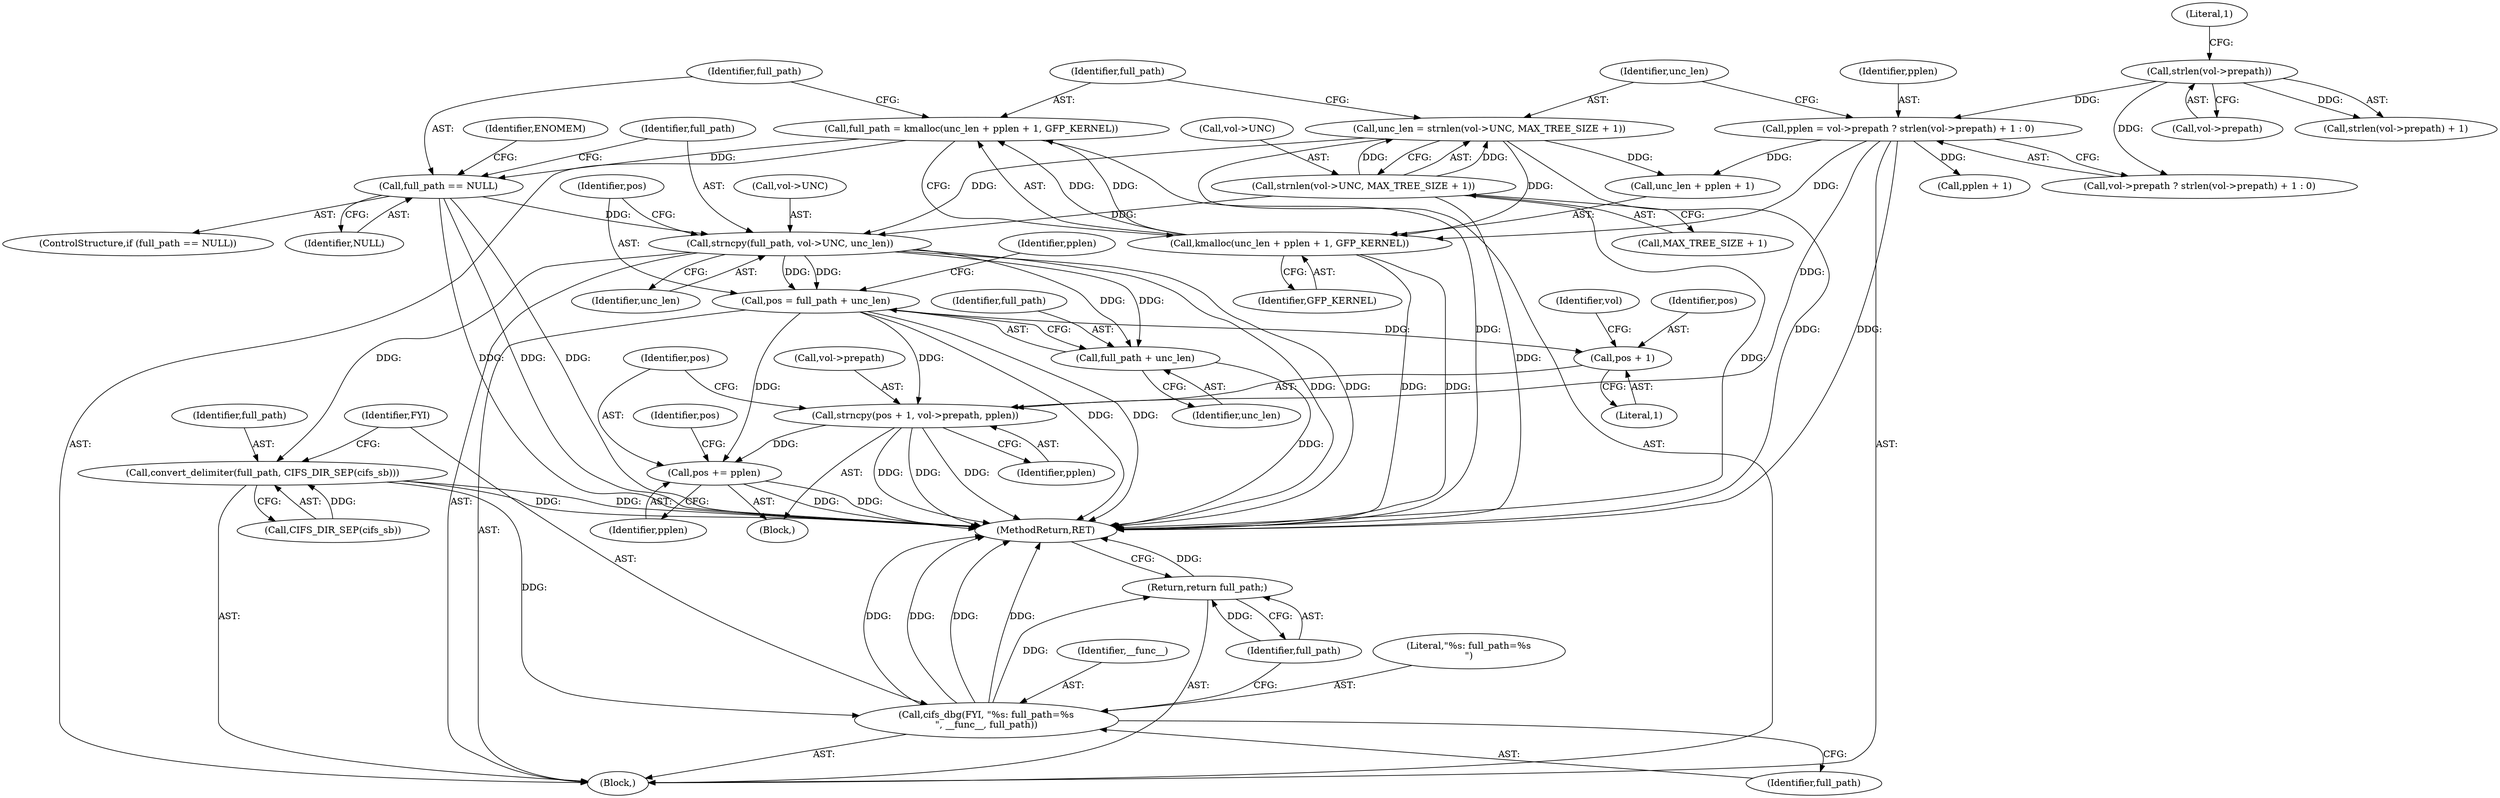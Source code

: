 digraph "0_linux_1fc29bacedeabb278080e31bb9c1ecb49f143c3b@API" {
"1000148" [label="(Call,strncpy(full_path, vol->UNC, unc_len))"];
"1000141" [label="(Call,full_path == NULL)"];
"1000131" [label="(Call,full_path = kmalloc(unc_len + pplen + 1, GFP_KERNEL))"];
"1000133" [label="(Call,kmalloc(unc_len + pplen + 1, GFP_KERNEL))"];
"1000122" [label="(Call,unc_len = strnlen(vol->UNC, MAX_TREE_SIZE + 1))"];
"1000124" [label="(Call,strnlen(vol->UNC, MAX_TREE_SIZE + 1))"];
"1000108" [label="(Call,pplen = vol->prepath ? strlen(vol->prepath) + 1 : 0)"];
"1000115" [label="(Call,strlen(vol->prepath))"];
"1000154" [label="(Call,pos = full_path + unc_len)"];
"1000167" [label="(Call,strncpy(pos + 1, vol->prepath, pplen))"];
"1000175" [label="(Call,pos += pplen)"];
"1000168" [label="(Call,pos + 1)"];
"1000156" [label="(Call,full_path + unc_len)"];
"1000182" [label="(Call,convert_delimiter(full_path, CIFS_DIR_SEP(cifs_sb)))"];
"1000186" [label="(Call,cifs_dbg(FYI, \"%s: full_path=%s\n\", __func__, full_path))"];
"1000191" [label="(Return,return full_path;)"];
"1000154" [label="(Call,pos = full_path + unc_len)"];
"1000128" [label="(Call,MAX_TREE_SIZE + 1)"];
"1000168" [label="(Call,pos + 1)"];
"1000142" [label="(Identifier,full_path)"];
"1000189" [label="(Identifier,__func__)"];
"1000148" [label="(Call,strncpy(full_path, vol->UNC, unc_len))"];
"1000190" [label="(Identifier,full_path)"];
"1000193" [label="(MethodReturn,RET)"];
"1000110" [label="(Call,vol->prepath ? strlen(vol->prepath) + 1 : 0)"];
"1000175" [label="(Call,pos += pplen)"];
"1000182" [label="(Call,convert_delimiter(full_path, CIFS_DIR_SEP(cifs_sb)))"];
"1000119" [label="(Literal,1)"];
"1000149" [label="(Identifier,full_path)"];
"1000176" [label="(Identifier,pos)"];
"1000109" [label="(Identifier,pplen)"];
"1000155" [label="(Identifier,pos)"];
"1000122" [label="(Call,unc_len = strnlen(vol->UNC, MAX_TREE_SIZE + 1))"];
"1000169" [label="(Identifier,pos)"];
"1000139" [label="(Identifier,GFP_KERNEL)"];
"1000174" [label="(Identifier,pplen)"];
"1000108" [label="(Call,pplen = vol->prepath ? strlen(vol->prepath) + 1 : 0)"];
"1000171" [label="(Call,vol->prepath)"];
"1000170" [label="(Literal,1)"];
"1000192" [label="(Identifier,full_path)"];
"1000140" [label="(ControlStructure,if (full_path == NULL))"];
"1000187" [label="(Identifier,FYI)"];
"1000180" [label="(Identifier,pos)"];
"1000161" [label="(Block,)"];
"1000125" [label="(Call,vol->UNC)"];
"1000186" [label="(Call,cifs_dbg(FYI, \"%s: full_path=%s\n\", __func__, full_path))"];
"1000177" [label="(Identifier,pplen)"];
"1000104" [label="(Block,)"];
"1000131" [label="(Call,full_path = kmalloc(unc_len + pplen + 1, GFP_KERNEL))"];
"1000153" [label="(Identifier,unc_len)"];
"1000143" [label="(Identifier,NULL)"];
"1000150" [label="(Call,vol->UNC)"];
"1000116" [label="(Call,vol->prepath)"];
"1000160" [label="(Identifier,pplen)"];
"1000132" [label="(Identifier,full_path)"];
"1000115" [label="(Call,strlen(vol->prepath))"];
"1000141" [label="(Call,full_path == NULL)"];
"1000156" [label="(Call,full_path + unc_len)"];
"1000114" [label="(Call,strlen(vol->prepath) + 1)"];
"1000123" [label="(Identifier,unc_len)"];
"1000133" [label="(Call,kmalloc(unc_len + pplen + 1, GFP_KERNEL))"];
"1000158" [label="(Identifier,unc_len)"];
"1000184" [label="(Call,CIFS_DIR_SEP(cifs_sb))"];
"1000136" [label="(Call,pplen + 1)"];
"1000124" [label="(Call,strnlen(vol->UNC, MAX_TREE_SIZE + 1))"];
"1000147" [label="(Identifier,ENOMEM)"];
"1000167" [label="(Call,strncpy(pos + 1, vol->prepath, pplen))"];
"1000134" [label="(Call,unc_len + pplen + 1)"];
"1000157" [label="(Identifier,full_path)"];
"1000183" [label="(Identifier,full_path)"];
"1000191" [label="(Return,return full_path;)"];
"1000188" [label="(Literal,\"%s: full_path=%s\n\")"];
"1000172" [label="(Identifier,vol)"];
"1000148" -> "1000104"  [label="AST: "];
"1000148" -> "1000153"  [label="CFG: "];
"1000149" -> "1000148"  [label="AST: "];
"1000150" -> "1000148"  [label="AST: "];
"1000153" -> "1000148"  [label="AST: "];
"1000155" -> "1000148"  [label="CFG: "];
"1000148" -> "1000193"  [label="DDG: "];
"1000148" -> "1000193"  [label="DDG: "];
"1000141" -> "1000148"  [label="DDG: "];
"1000124" -> "1000148"  [label="DDG: "];
"1000122" -> "1000148"  [label="DDG: "];
"1000148" -> "1000154"  [label="DDG: "];
"1000148" -> "1000154"  [label="DDG: "];
"1000148" -> "1000156"  [label="DDG: "];
"1000148" -> "1000156"  [label="DDG: "];
"1000148" -> "1000182"  [label="DDG: "];
"1000141" -> "1000140"  [label="AST: "];
"1000141" -> "1000143"  [label="CFG: "];
"1000142" -> "1000141"  [label="AST: "];
"1000143" -> "1000141"  [label="AST: "];
"1000147" -> "1000141"  [label="CFG: "];
"1000149" -> "1000141"  [label="CFG: "];
"1000141" -> "1000193"  [label="DDG: "];
"1000141" -> "1000193"  [label="DDG: "];
"1000141" -> "1000193"  [label="DDG: "];
"1000131" -> "1000141"  [label="DDG: "];
"1000131" -> "1000104"  [label="AST: "];
"1000131" -> "1000133"  [label="CFG: "];
"1000132" -> "1000131"  [label="AST: "];
"1000133" -> "1000131"  [label="AST: "];
"1000142" -> "1000131"  [label="CFG: "];
"1000131" -> "1000193"  [label="DDG: "];
"1000133" -> "1000131"  [label="DDG: "];
"1000133" -> "1000131"  [label="DDG: "];
"1000133" -> "1000139"  [label="CFG: "];
"1000134" -> "1000133"  [label="AST: "];
"1000139" -> "1000133"  [label="AST: "];
"1000133" -> "1000193"  [label="DDG: "];
"1000133" -> "1000193"  [label="DDG: "];
"1000122" -> "1000133"  [label="DDG: "];
"1000108" -> "1000133"  [label="DDG: "];
"1000122" -> "1000104"  [label="AST: "];
"1000122" -> "1000124"  [label="CFG: "];
"1000123" -> "1000122"  [label="AST: "];
"1000124" -> "1000122"  [label="AST: "];
"1000132" -> "1000122"  [label="CFG: "];
"1000122" -> "1000193"  [label="DDG: "];
"1000124" -> "1000122"  [label="DDG: "];
"1000124" -> "1000122"  [label="DDG: "];
"1000122" -> "1000134"  [label="DDG: "];
"1000124" -> "1000128"  [label="CFG: "];
"1000125" -> "1000124"  [label="AST: "];
"1000128" -> "1000124"  [label="AST: "];
"1000124" -> "1000193"  [label="DDG: "];
"1000124" -> "1000193"  [label="DDG: "];
"1000108" -> "1000104"  [label="AST: "];
"1000108" -> "1000110"  [label="CFG: "];
"1000109" -> "1000108"  [label="AST: "];
"1000110" -> "1000108"  [label="AST: "];
"1000123" -> "1000108"  [label="CFG: "];
"1000108" -> "1000193"  [label="DDG: "];
"1000115" -> "1000108"  [label="DDG: "];
"1000108" -> "1000134"  [label="DDG: "];
"1000108" -> "1000136"  [label="DDG: "];
"1000108" -> "1000167"  [label="DDG: "];
"1000115" -> "1000114"  [label="AST: "];
"1000115" -> "1000116"  [label="CFG: "];
"1000116" -> "1000115"  [label="AST: "];
"1000119" -> "1000115"  [label="CFG: "];
"1000115" -> "1000110"  [label="DDG: "];
"1000115" -> "1000114"  [label="DDG: "];
"1000154" -> "1000104"  [label="AST: "];
"1000154" -> "1000156"  [label="CFG: "];
"1000155" -> "1000154"  [label="AST: "];
"1000156" -> "1000154"  [label="AST: "];
"1000160" -> "1000154"  [label="CFG: "];
"1000154" -> "1000193"  [label="DDG: "];
"1000154" -> "1000193"  [label="DDG: "];
"1000154" -> "1000167"  [label="DDG: "];
"1000154" -> "1000168"  [label="DDG: "];
"1000154" -> "1000175"  [label="DDG: "];
"1000167" -> "1000161"  [label="AST: "];
"1000167" -> "1000174"  [label="CFG: "];
"1000168" -> "1000167"  [label="AST: "];
"1000171" -> "1000167"  [label="AST: "];
"1000174" -> "1000167"  [label="AST: "];
"1000176" -> "1000167"  [label="CFG: "];
"1000167" -> "1000193"  [label="DDG: "];
"1000167" -> "1000193"  [label="DDG: "];
"1000167" -> "1000193"  [label="DDG: "];
"1000167" -> "1000175"  [label="DDG: "];
"1000175" -> "1000161"  [label="AST: "];
"1000175" -> "1000177"  [label="CFG: "];
"1000176" -> "1000175"  [label="AST: "];
"1000177" -> "1000175"  [label="AST: "];
"1000180" -> "1000175"  [label="CFG: "];
"1000175" -> "1000193"  [label="DDG: "];
"1000175" -> "1000193"  [label="DDG: "];
"1000168" -> "1000170"  [label="CFG: "];
"1000169" -> "1000168"  [label="AST: "];
"1000170" -> "1000168"  [label="AST: "];
"1000172" -> "1000168"  [label="CFG: "];
"1000156" -> "1000158"  [label="CFG: "];
"1000157" -> "1000156"  [label="AST: "];
"1000158" -> "1000156"  [label="AST: "];
"1000156" -> "1000193"  [label="DDG: "];
"1000182" -> "1000104"  [label="AST: "];
"1000182" -> "1000184"  [label="CFG: "];
"1000183" -> "1000182"  [label="AST: "];
"1000184" -> "1000182"  [label="AST: "];
"1000187" -> "1000182"  [label="CFG: "];
"1000182" -> "1000193"  [label="DDG: "];
"1000182" -> "1000193"  [label="DDG: "];
"1000184" -> "1000182"  [label="DDG: "];
"1000182" -> "1000186"  [label="DDG: "];
"1000186" -> "1000104"  [label="AST: "];
"1000186" -> "1000190"  [label="CFG: "];
"1000187" -> "1000186"  [label="AST: "];
"1000188" -> "1000186"  [label="AST: "];
"1000189" -> "1000186"  [label="AST: "];
"1000190" -> "1000186"  [label="AST: "];
"1000192" -> "1000186"  [label="CFG: "];
"1000186" -> "1000193"  [label="DDG: "];
"1000186" -> "1000193"  [label="DDG: "];
"1000186" -> "1000193"  [label="DDG: "];
"1000186" -> "1000193"  [label="DDG: "];
"1000186" -> "1000191"  [label="DDG: "];
"1000191" -> "1000104"  [label="AST: "];
"1000191" -> "1000192"  [label="CFG: "];
"1000192" -> "1000191"  [label="AST: "];
"1000193" -> "1000191"  [label="CFG: "];
"1000191" -> "1000193"  [label="DDG: "];
"1000192" -> "1000191"  [label="DDG: "];
}
